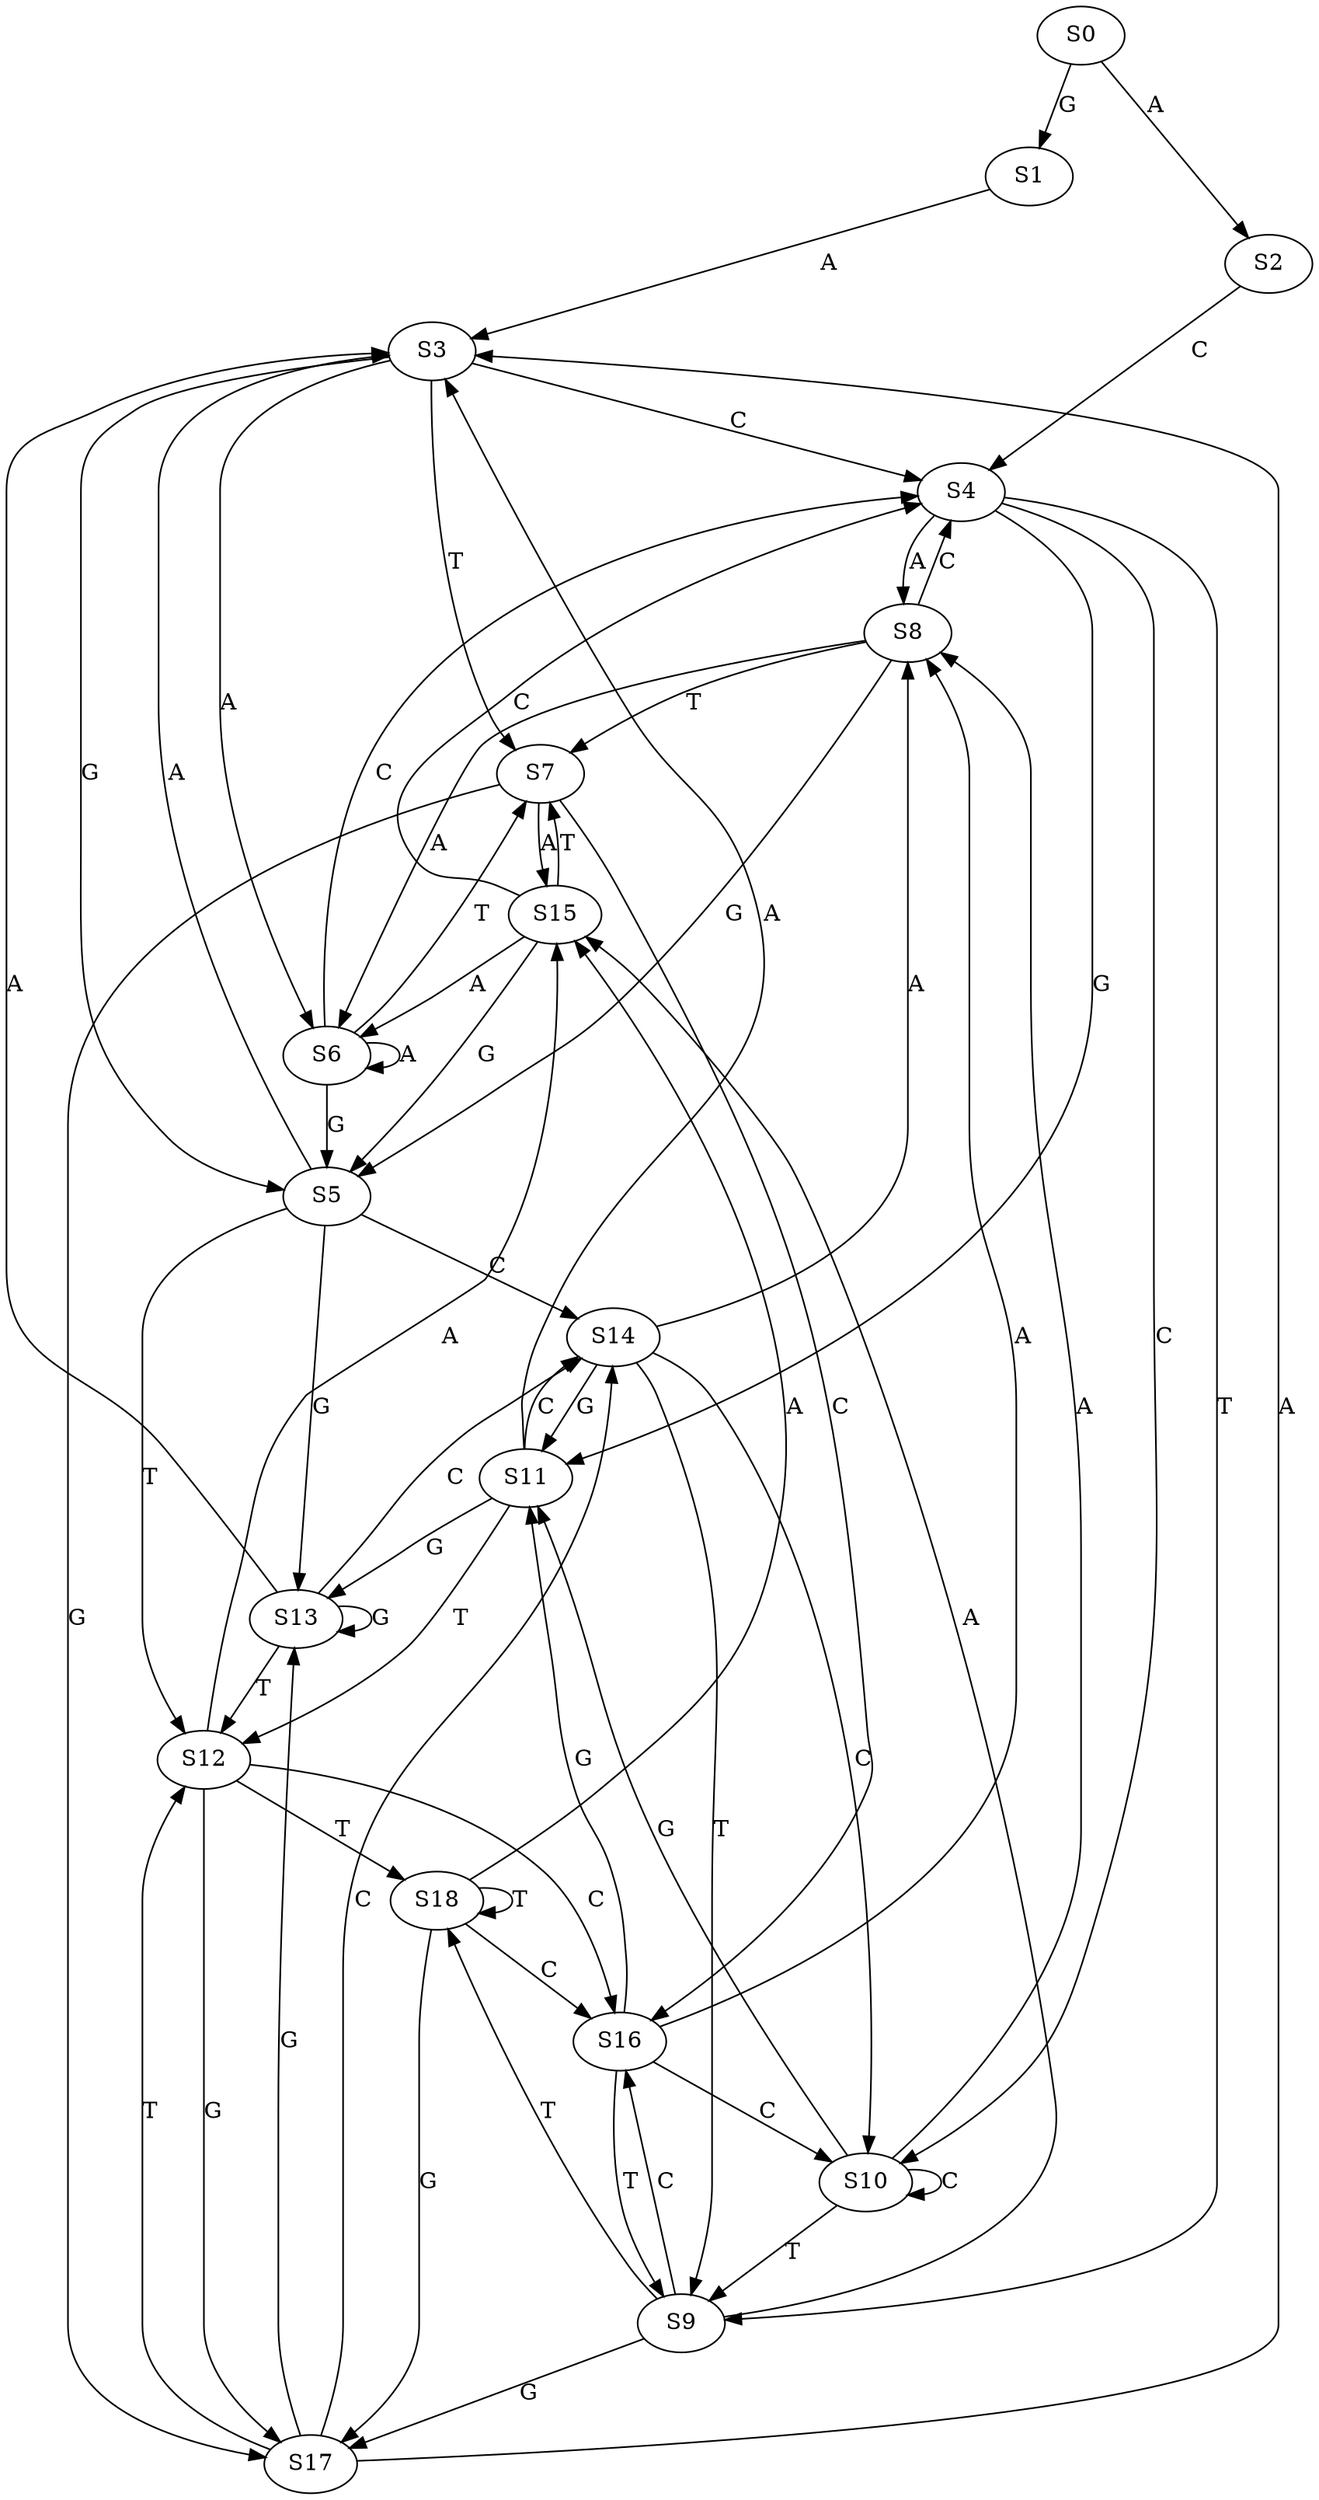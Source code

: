 strict digraph  {
	S0 -> S1 [ label = G ];
	S0 -> S2 [ label = A ];
	S1 -> S3 [ label = A ];
	S2 -> S4 [ label = C ];
	S3 -> S5 [ label = G ];
	S3 -> S6 [ label = A ];
	S3 -> S4 [ label = C ];
	S3 -> S7 [ label = T ];
	S4 -> S8 [ label = A ];
	S4 -> S9 [ label = T ];
	S4 -> S10 [ label = C ];
	S4 -> S11 [ label = G ];
	S5 -> S12 [ label = T ];
	S5 -> S13 [ label = G ];
	S5 -> S3 [ label = A ];
	S5 -> S14 [ label = C ];
	S6 -> S7 [ label = T ];
	S6 -> S4 [ label = C ];
	S6 -> S5 [ label = G ];
	S6 -> S6 [ label = A ];
	S7 -> S15 [ label = A ];
	S7 -> S16 [ label = C ];
	S7 -> S17 [ label = G ];
	S8 -> S5 [ label = G ];
	S8 -> S7 [ label = T ];
	S8 -> S4 [ label = C ];
	S8 -> S6 [ label = A ];
	S9 -> S17 [ label = G ];
	S9 -> S16 [ label = C ];
	S9 -> S15 [ label = A ];
	S9 -> S18 [ label = T ];
	S10 -> S11 [ label = G ];
	S10 -> S10 [ label = C ];
	S10 -> S8 [ label = A ];
	S10 -> S9 [ label = T ];
	S11 -> S13 [ label = G ];
	S11 -> S12 [ label = T ];
	S11 -> S3 [ label = A ];
	S11 -> S14 [ label = C ];
	S12 -> S15 [ label = A ];
	S12 -> S16 [ label = C ];
	S12 -> S17 [ label = G ];
	S12 -> S18 [ label = T ];
	S13 -> S3 [ label = A ];
	S13 -> S12 [ label = T ];
	S13 -> S13 [ label = G ];
	S13 -> S14 [ label = C ];
	S14 -> S10 [ label = C ];
	S14 -> S9 [ label = T ];
	S14 -> S11 [ label = G ];
	S14 -> S8 [ label = A ];
	S15 -> S5 [ label = G ];
	S15 -> S7 [ label = T ];
	S15 -> S6 [ label = A ];
	S15 -> S4 [ label = C ];
	S16 -> S9 [ label = T ];
	S16 -> S11 [ label = G ];
	S16 -> S10 [ label = C ];
	S16 -> S8 [ label = A ];
	S17 -> S3 [ label = A ];
	S17 -> S12 [ label = T ];
	S17 -> S14 [ label = C ];
	S17 -> S13 [ label = G ];
	S18 -> S16 [ label = C ];
	S18 -> S15 [ label = A ];
	S18 -> S17 [ label = G ];
	S18 -> S18 [ label = T ];
}
